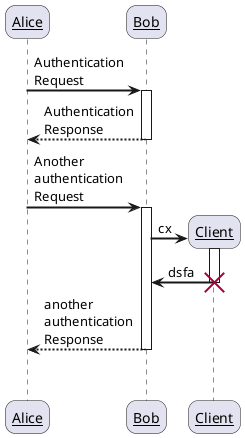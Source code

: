 @startuml

skinparam sequenceArrowThickness 2
skinparam roundcorner 20
skinparam maxmessagesize 60
skinparam sequenceParticipant underline

Alice -> Bob: Authentication Request
activate Bob
Bob --> Alice: Authentication Response
deactivate Bob

Alice -> Bob: Another authentication Request
activate Bob

create Client
Bob -> Client : cx
activate Client
Client -> Bob : dsfa
destroy Client
Alice <-- Bob: another authentication Response
deactivate Bob

||34||

@enduml